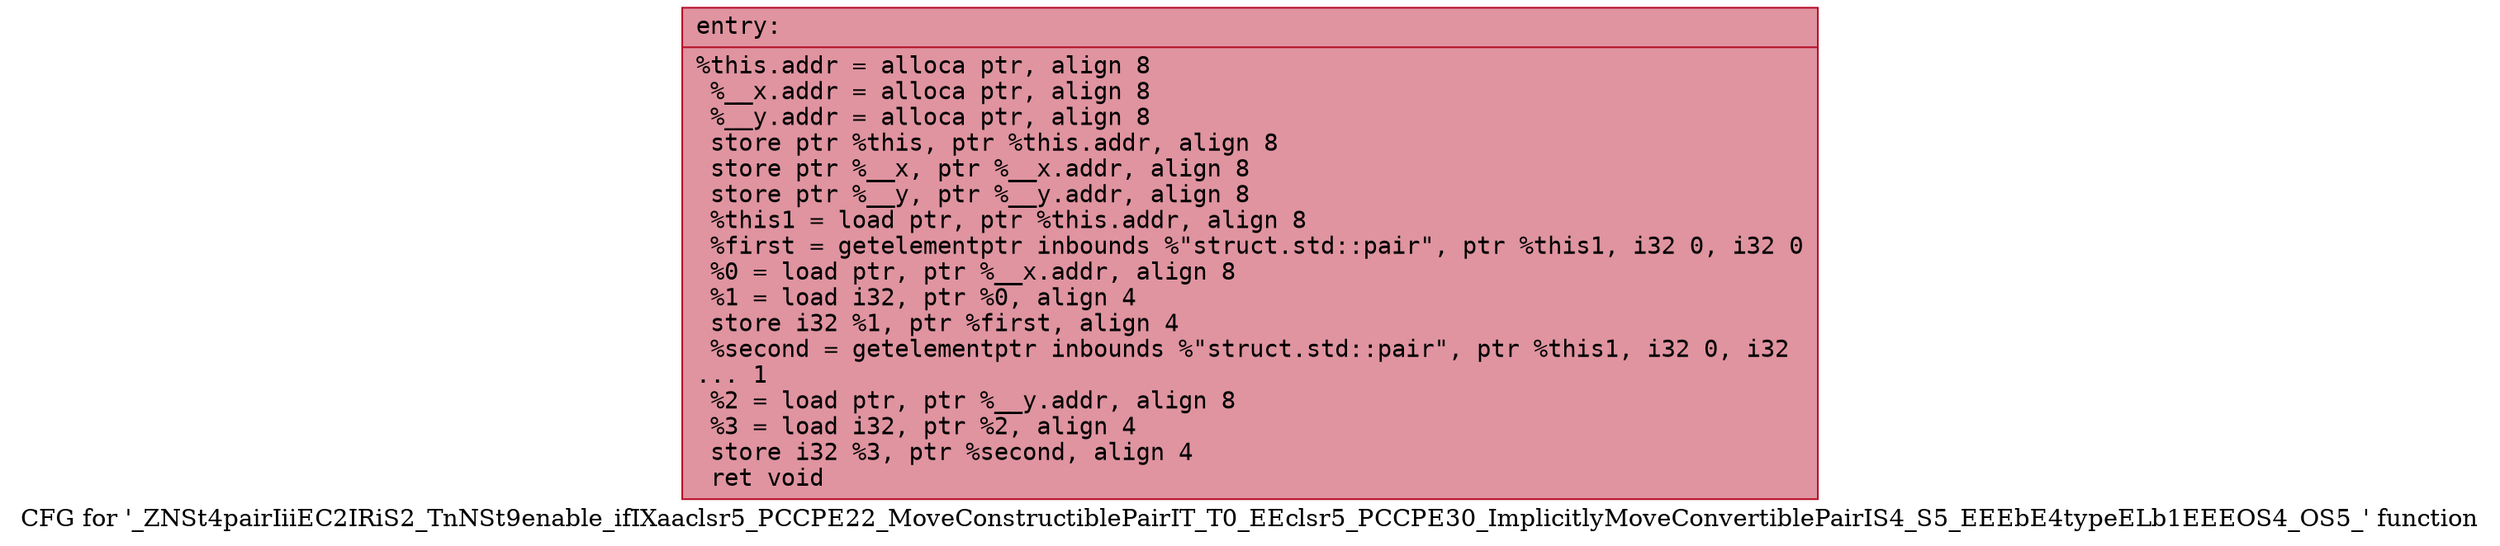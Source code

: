 digraph "CFG for '_ZNSt4pairIiiEC2IRiS2_TnNSt9enable_ifIXaaclsr5_PCCPE22_MoveConstructiblePairIT_T0_EEclsr5_PCCPE30_ImplicitlyMoveConvertiblePairIS4_S5_EEEbE4typeELb1EEEOS4_OS5_' function" {
	label="CFG for '_ZNSt4pairIiiEC2IRiS2_TnNSt9enable_ifIXaaclsr5_PCCPE22_MoveConstructiblePairIT_T0_EEclsr5_PCCPE30_ImplicitlyMoveConvertiblePairIS4_S5_EEEbE4typeELb1EEEOS4_OS5_' function";

	Node0x55c954eecfc0 [shape=record,color="#b70d28ff", style=filled, fillcolor="#b70d2870" fontname="Courier",label="{entry:\l|  %this.addr = alloca ptr, align 8\l  %__x.addr = alloca ptr, align 8\l  %__y.addr = alloca ptr, align 8\l  store ptr %this, ptr %this.addr, align 8\l  store ptr %__x, ptr %__x.addr, align 8\l  store ptr %__y, ptr %__y.addr, align 8\l  %this1 = load ptr, ptr %this.addr, align 8\l  %first = getelementptr inbounds %\"struct.std::pair\", ptr %this1, i32 0, i32 0\l  %0 = load ptr, ptr %__x.addr, align 8\l  %1 = load i32, ptr %0, align 4\l  store i32 %1, ptr %first, align 4\l  %second = getelementptr inbounds %\"struct.std::pair\", ptr %this1, i32 0, i32\l... 1\l  %2 = load ptr, ptr %__y.addr, align 8\l  %3 = load i32, ptr %2, align 4\l  store i32 %3, ptr %second, align 4\l  ret void\l}"];
}
